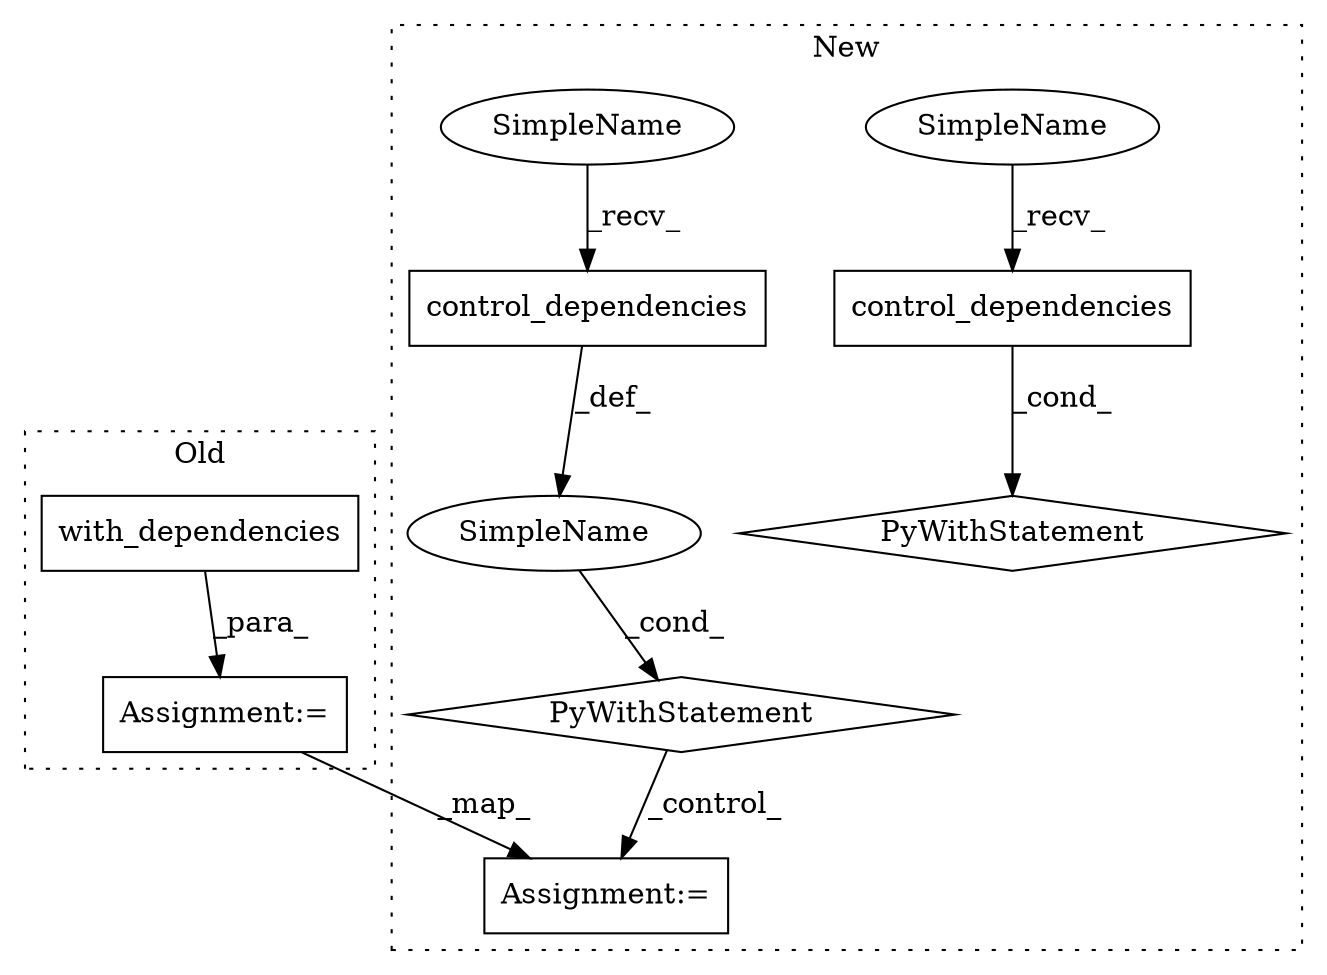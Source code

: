 digraph G {
subgraph cluster0 {
1 [label="with_dependencies" a="32" s="3754,3844" l="18,1" shape="box"];
6 [label="Assignment:=" a="7" s="3736" l="1" shape="box"];
label = "Old";
style="dotted";
}
subgraph cluster1 {
2 [label="PyWithStatement" a="104" s="3664,3714" l="10,2" shape="diamond"];
3 [label="control_dependencies" a="32" s="3685,3713" l="21,1" shape="box"];
4 [label="SimpleName" a="42" s="" l="" shape="ellipse"];
5 [label="Assignment:=" a="7" s="3741" l="1" shape="box"];
7 [label="control_dependencies" a="32" s="3839,3867" l="21,1" shape="box"];
8 [label="PyWithStatement" a="104" s="3818,3868" l="10,2" shape="diamond"];
9 [label="SimpleName" a="42" s="3828" l="10" shape="ellipse"];
10 [label="SimpleName" a="42" s="3674" l="10" shape="ellipse"];
label = "New";
style="dotted";
}
1 -> 6 [label="_para_"];
2 -> 5 [label="_control_"];
3 -> 4 [label="_def_"];
4 -> 2 [label="_cond_"];
6 -> 5 [label="_map_"];
7 -> 8 [label="_cond_"];
9 -> 7 [label="_recv_"];
10 -> 3 [label="_recv_"];
}